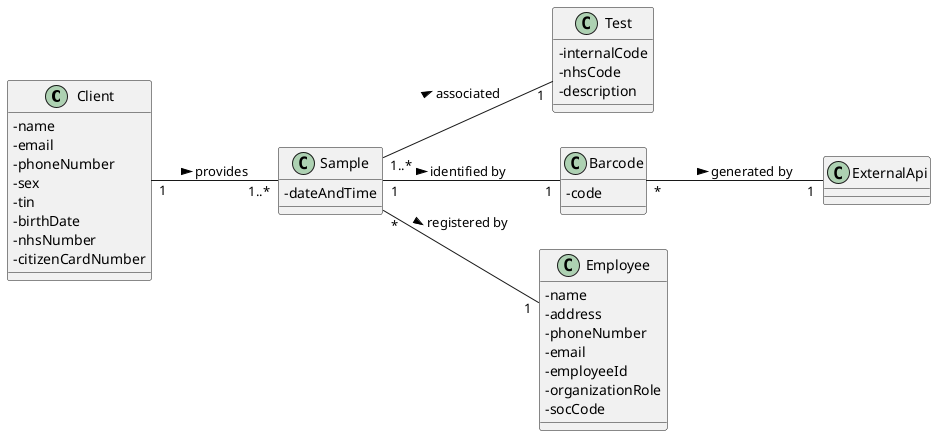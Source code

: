 @startuml
'https://plantuml.com/class-diagram
skinparam classAttributeIconSize 0
left to right direction
class Client{
 - name
 - email
 - phoneNumber
 - sex
 - tin
 - birthDate
 - nhsNumber
 - citizenCardNumber
}

class Sample{
-dateAndTime
}

class Test{
-internalCode
-nhsCode
-description
}

class Barcode{
-code
}

class Employee{
-name
-address
-phoneNumber
-email
-employeeId
-organizationRole
-socCode
}





Sample "1..*"--"1" Test : associated >
Sample "1"--"1" Barcode : identified by >
Sample "*"--"1" Employee : registered by >
Client "1"--"1..*" Sample : provides >
Barcode "*"--"1" ExternalApi : generated by >

@enduml